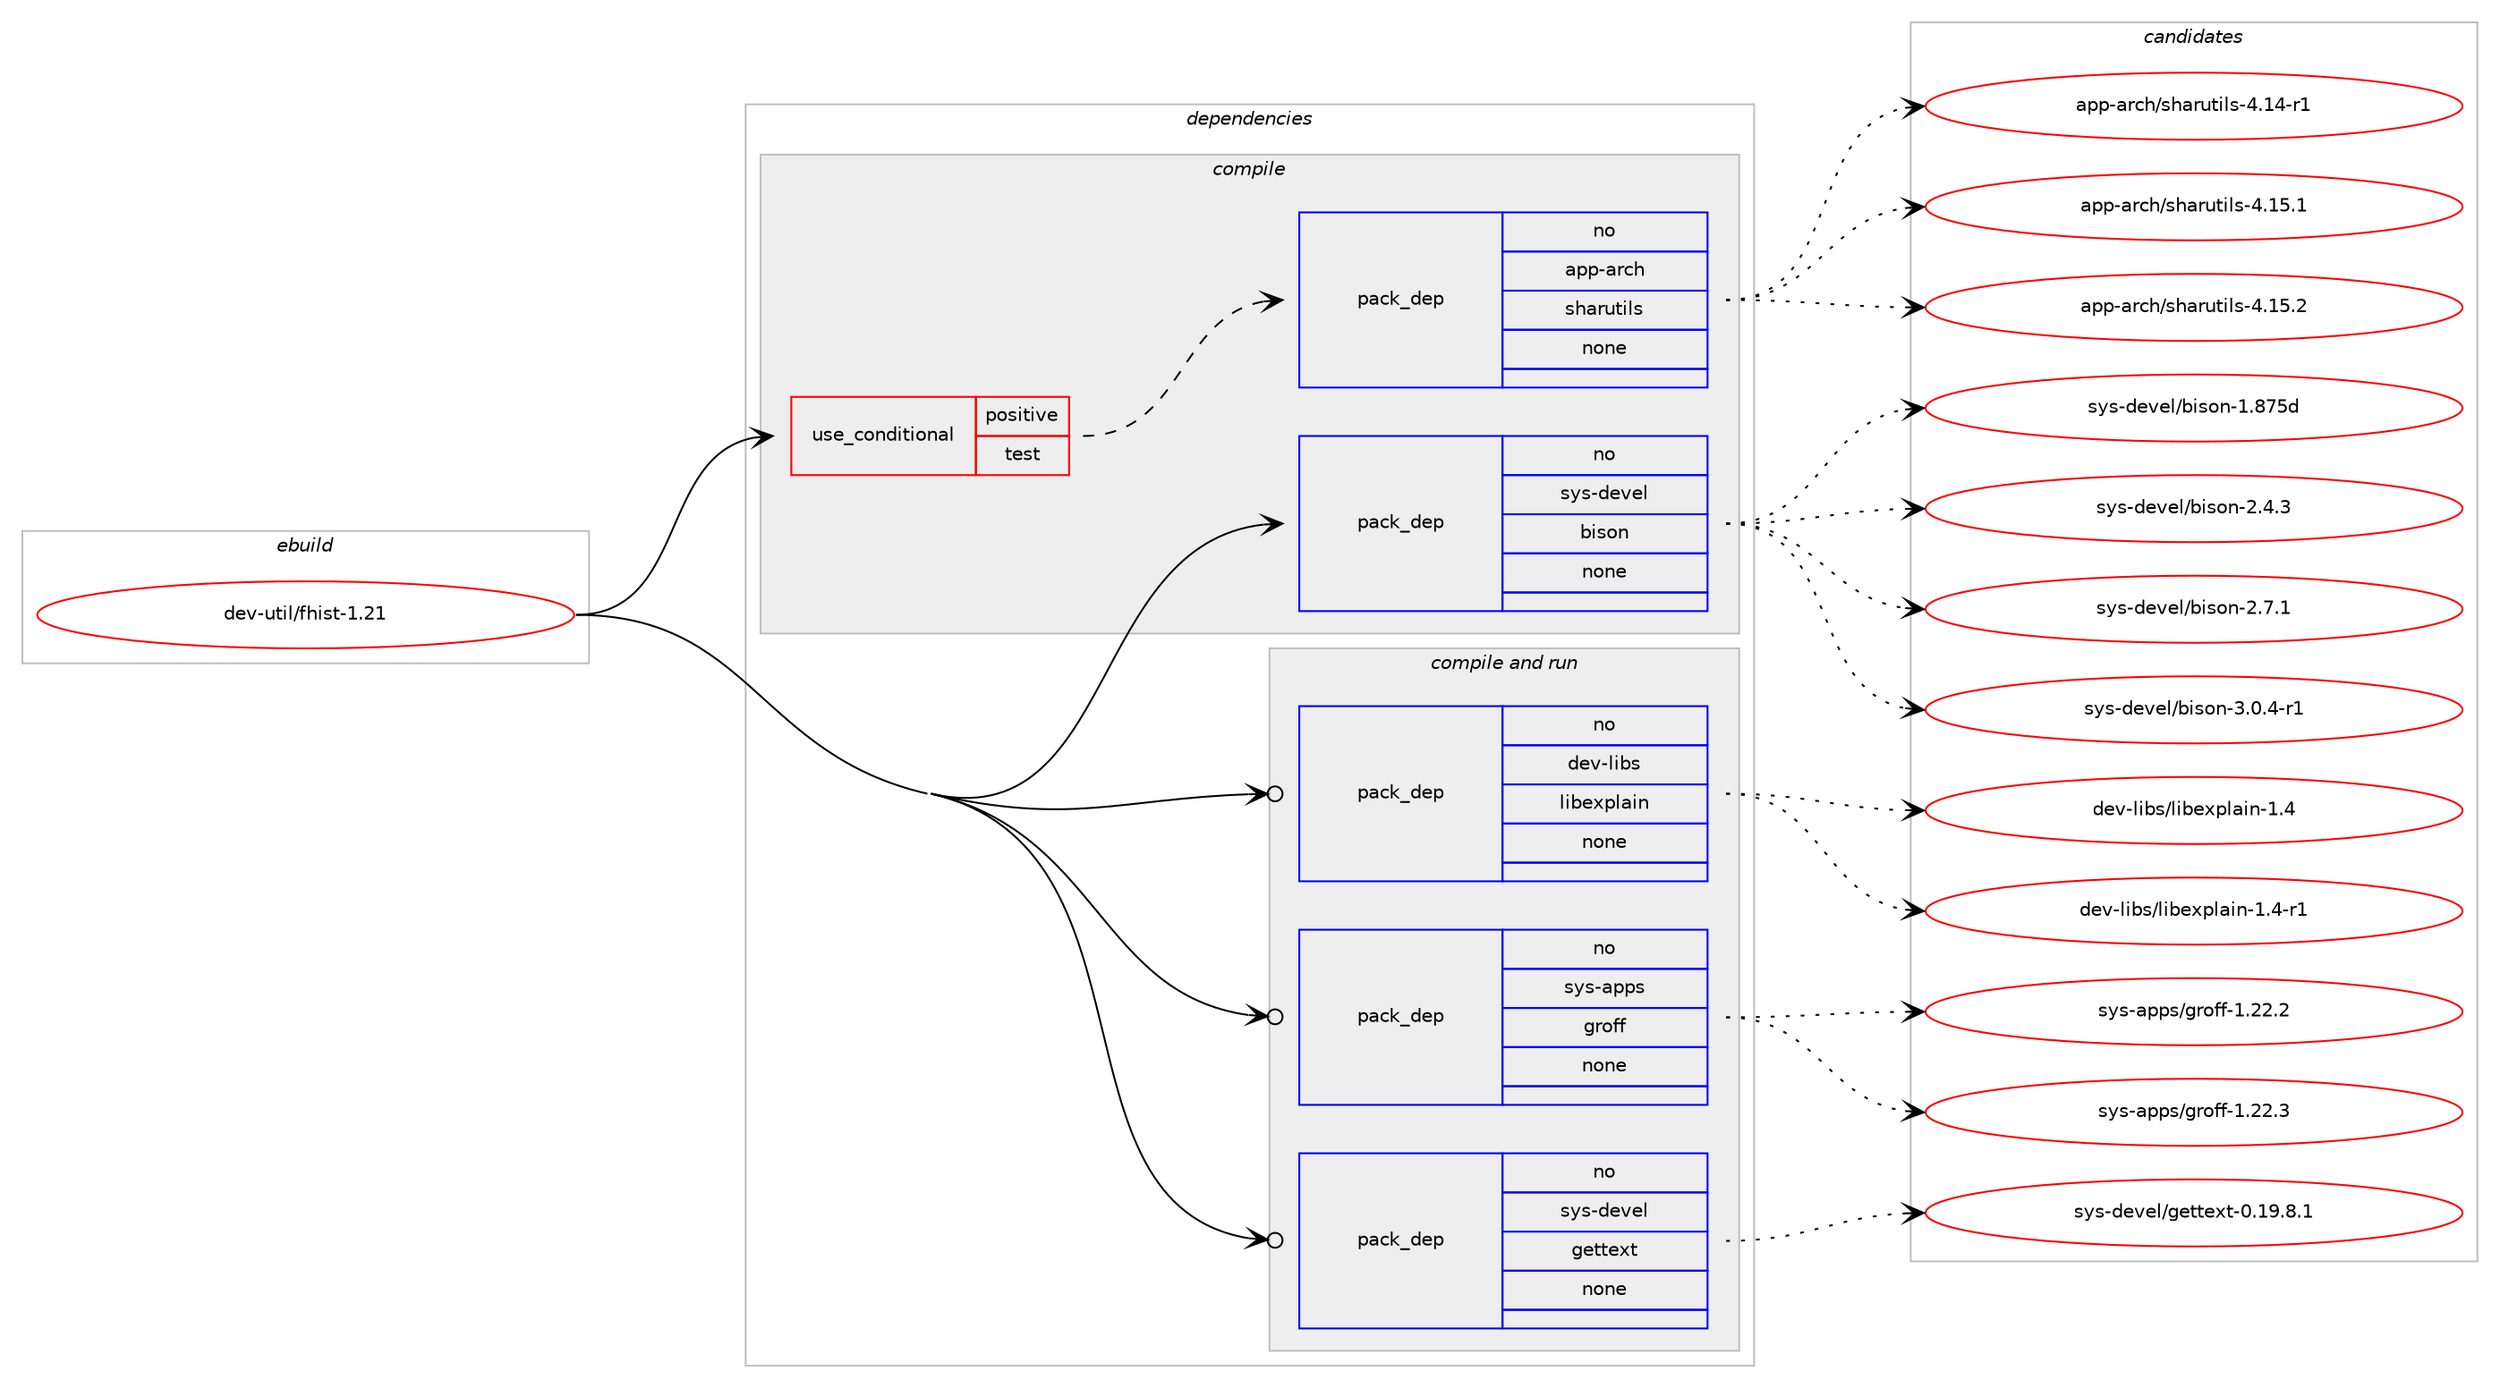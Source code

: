 digraph prolog {

# *************
# Graph options
# *************

newrank=true;
concentrate=true;
compound=true;
graph [rankdir=LR,fontname=Helvetica,fontsize=10,ranksep=1.5];#, ranksep=2.5, nodesep=0.2];
edge  [arrowhead=vee];
node  [fontname=Helvetica,fontsize=10];

# **********
# The ebuild
# **********

subgraph cluster_leftcol {
color=gray;
rank=same;
label=<<i>ebuild</i>>;
id [label="dev-util/fhist-1.21", color=red, width=4, href="../dev-util/fhist-1.21.svg"];
}

# ****************
# The dependencies
# ****************

subgraph cluster_midcol {
color=gray;
label=<<i>dependencies</i>>;
subgraph cluster_compile {
fillcolor="#eeeeee";
style=filled;
label=<<i>compile</i>>;
subgraph cond78122 {
dependency285469 [label=<<TABLE BORDER="0" CELLBORDER="1" CELLSPACING="0" CELLPADDING="4"><TR><TD ROWSPAN="3" CELLPADDING="10">use_conditional</TD></TR><TR><TD>positive</TD></TR><TR><TD>test</TD></TR></TABLE>>, shape=none, color=red];
subgraph pack203118 {
dependency285470 [label=<<TABLE BORDER="0" CELLBORDER="1" CELLSPACING="0" CELLPADDING="4" WIDTH="220"><TR><TD ROWSPAN="6" CELLPADDING="30">pack_dep</TD></TR><TR><TD WIDTH="110">no</TD></TR><TR><TD>app-arch</TD></TR><TR><TD>sharutils</TD></TR><TR><TD>none</TD></TR><TR><TD></TD></TR></TABLE>>, shape=none, color=blue];
}
dependency285469:e -> dependency285470:w [weight=20,style="dashed",arrowhead="vee"];
}
id:e -> dependency285469:w [weight=20,style="solid",arrowhead="vee"];
subgraph pack203119 {
dependency285471 [label=<<TABLE BORDER="0" CELLBORDER="1" CELLSPACING="0" CELLPADDING="4" WIDTH="220"><TR><TD ROWSPAN="6" CELLPADDING="30">pack_dep</TD></TR><TR><TD WIDTH="110">no</TD></TR><TR><TD>sys-devel</TD></TR><TR><TD>bison</TD></TR><TR><TD>none</TD></TR><TR><TD></TD></TR></TABLE>>, shape=none, color=blue];
}
id:e -> dependency285471:w [weight=20,style="solid",arrowhead="vee"];
}
subgraph cluster_compileandrun {
fillcolor="#eeeeee";
style=filled;
label=<<i>compile and run</i>>;
subgraph pack203120 {
dependency285472 [label=<<TABLE BORDER="0" CELLBORDER="1" CELLSPACING="0" CELLPADDING="4" WIDTH="220"><TR><TD ROWSPAN="6" CELLPADDING="30">pack_dep</TD></TR><TR><TD WIDTH="110">no</TD></TR><TR><TD>dev-libs</TD></TR><TR><TD>libexplain</TD></TR><TR><TD>none</TD></TR><TR><TD></TD></TR></TABLE>>, shape=none, color=blue];
}
id:e -> dependency285472:w [weight=20,style="solid",arrowhead="odotvee"];
subgraph pack203121 {
dependency285473 [label=<<TABLE BORDER="0" CELLBORDER="1" CELLSPACING="0" CELLPADDING="4" WIDTH="220"><TR><TD ROWSPAN="6" CELLPADDING="30">pack_dep</TD></TR><TR><TD WIDTH="110">no</TD></TR><TR><TD>sys-apps</TD></TR><TR><TD>groff</TD></TR><TR><TD>none</TD></TR><TR><TD></TD></TR></TABLE>>, shape=none, color=blue];
}
id:e -> dependency285473:w [weight=20,style="solid",arrowhead="odotvee"];
subgraph pack203122 {
dependency285474 [label=<<TABLE BORDER="0" CELLBORDER="1" CELLSPACING="0" CELLPADDING="4" WIDTH="220"><TR><TD ROWSPAN="6" CELLPADDING="30">pack_dep</TD></TR><TR><TD WIDTH="110">no</TD></TR><TR><TD>sys-devel</TD></TR><TR><TD>gettext</TD></TR><TR><TD>none</TD></TR><TR><TD></TD></TR></TABLE>>, shape=none, color=blue];
}
id:e -> dependency285474:w [weight=20,style="solid",arrowhead="odotvee"];
}
subgraph cluster_run {
fillcolor="#eeeeee";
style=filled;
label=<<i>run</i>>;
}
}

# **************
# The candidates
# **************

subgraph cluster_choices {
rank=same;
color=gray;
label=<<i>candidates</i>>;

subgraph choice203118 {
color=black;
nodesep=1;
choice97112112459711499104471151049711411711610510811545524649524511449 [label="app-arch/sharutils-4.14-r1", color=red, width=4,href="../app-arch/sharutils-4.14-r1.svg"];
choice97112112459711499104471151049711411711610510811545524649534649 [label="app-arch/sharutils-4.15.1", color=red, width=4,href="../app-arch/sharutils-4.15.1.svg"];
choice97112112459711499104471151049711411711610510811545524649534650 [label="app-arch/sharutils-4.15.2", color=red, width=4,href="../app-arch/sharutils-4.15.2.svg"];
dependency285470:e -> choice97112112459711499104471151049711411711610510811545524649524511449:w [style=dotted,weight="100"];
dependency285470:e -> choice97112112459711499104471151049711411711610510811545524649534649:w [style=dotted,weight="100"];
dependency285470:e -> choice97112112459711499104471151049711411711610510811545524649534650:w [style=dotted,weight="100"];
}
subgraph choice203119 {
color=black;
nodesep=1;
choice115121115451001011181011084798105115111110454946565553100 [label="sys-devel/bison-1.875d", color=red, width=4,href="../sys-devel/bison-1.875d.svg"];
choice115121115451001011181011084798105115111110455046524651 [label="sys-devel/bison-2.4.3", color=red, width=4,href="../sys-devel/bison-2.4.3.svg"];
choice115121115451001011181011084798105115111110455046554649 [label="sys-devel/bison-2.7.1", color=red, width=4,href="../sys-devel/bison-2.7.1.svg"];
choice1151211154510010111810110847981051151111104551464846524511449 [label="sys-devel/bison-3.0.4-r1", color=red, width=4,href="../sys-devel/bison-3.0.4-r1.svg"];
dependency285471:e -> choice115121115451001011181011084798105115111110454946565553100:w [style=dotted,weight="100"];
dependency285471:e -> choice115121115451001011181011084798105115111110455046524651:w [style=dotted,weight="100"];
dependency285471:e -> choice115121115451001011181011084798105115111110455046554649:w [style=dotted,weight="100"];
dependency285471:e -> choice1151211154510010111810110847981051151111104551464846524511449:w [style=dotted,weight="100"];
}
subgraph choice203120 {
color=black;
nodesep=1;
choice100101118451081059811547108105981011201121089710511045494652 [label="dev-libs/libexplain-1.4", color=red, width=4,href="../dev-libs/libexplain-1.4.svg"];
choice1001011184510810598115471081059810112011210897105110454946524511449 [label="dev-libs/libexplain-1.4-r1", color=red, width=4,href="../dev-libs/libexplain-1.4-r1.svg"];
dependency285472:e -> choice100101118451081059811547108105981011201121089710511045494652:w [style=dotted,weight="100"];
dependency285472:e -> choice1001011184510810598115471081059810112011210897105110454946524511449:w [style=dotted,weight="100"];
}
subgraph choice203121 {
color=black;
nodesep=1;
choice11512111545971121121154710311411110210245494650504650 [label="sys-apps/groff-1.22.2", color=red, width=4,href="../sys-apps/groff-1.22.2.svg"];
choice11512111545971121121154710311411110210245494650504651 [label="sys-apps/groff-1.22.3", color=red, width=4,href="../sys-apps/groff-1.22.3.svg"];
dependency285473:e -> choice11512111545971121121154710311411110210245494650504650:w [style=dotted,weight="100"];
dependency285473:e -> choice11512111545971121121154710311411110210245494650504651:w [style=dotted,weight="100"];
}
subgraph choice203122 {
color=black;
nodesep=1;
choice1151211154510010111810110847103101116116101120116454846495746564649 [label="sys-devel/gettext-0.19.8.1", color=red, width=4,href="../sys-devel/gettext-0.19.8.1.svg"];
dependency285474:e -> choice1151211154510010111810110847103101116116101120116454846495746564649:w [style=dotted,weight="100"];
}
}

}
